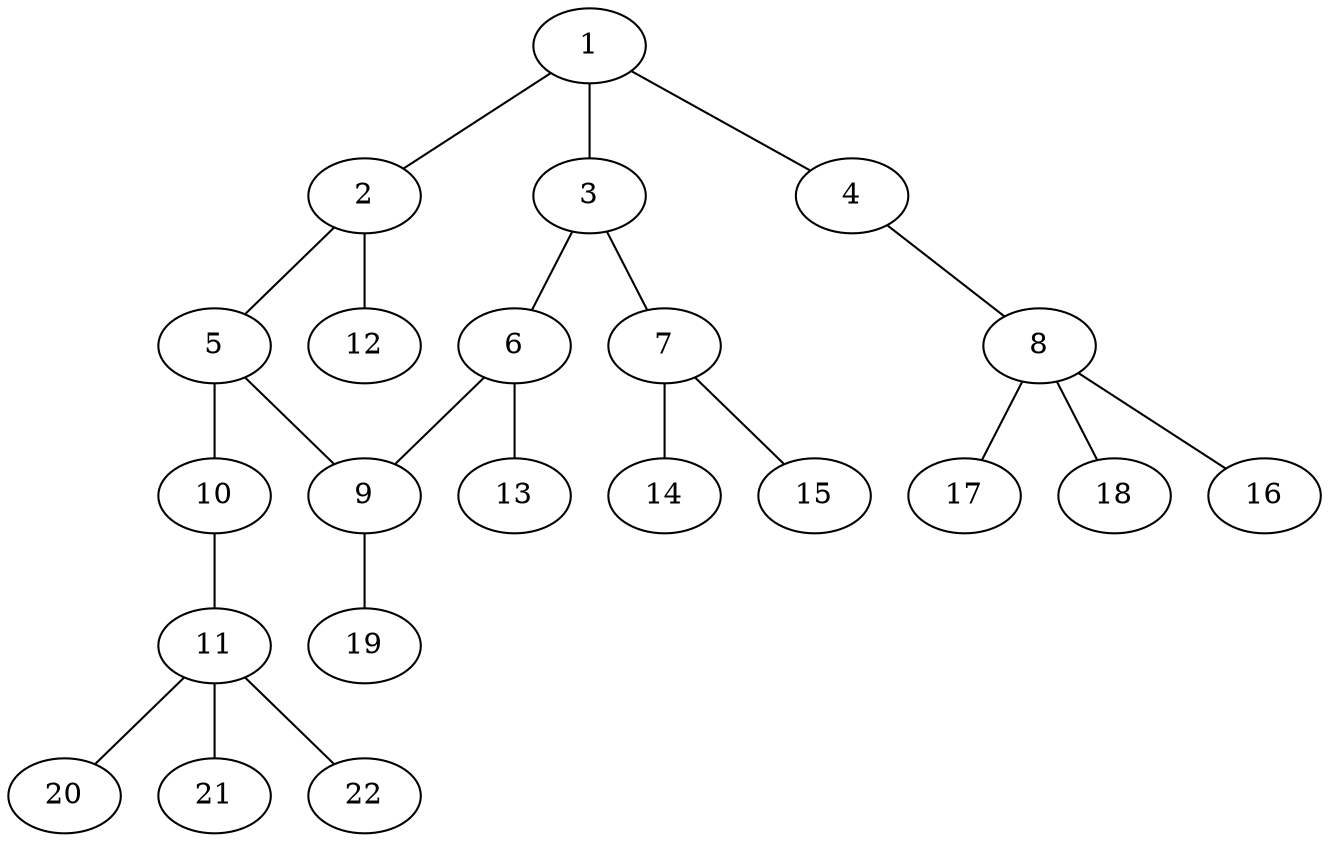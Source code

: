 graph molecule_3427 {
	1	 [chem=C];
	2	 [chem=C];
	1 -- 2	 [valence=1];
	3	 [chem=C];
	1 -- 3	 [valence=2];
	4	 [chem=O];
	1 -- 4	 [valence=1];
	5	 [chem=C];
	2 -- 5	 [valence=2];
	12	 [chem=H];
	2 -- 12	 [valence=1];
	6	 [chem=C];
	3 -- 6	 [valence=1];
	7	 [chem=N];
	3 -- 7	 [valence=1];
	8	 [chem=C];
	4 -- 8	 [valence=1];
	9	 [chem=C];
	5 -- 9	 [valence=1];
	10	 [chem=O];
	5 -- 10	 [valence=1];
	6 -- 9	 [valence=2];
	13	 [chem=H];
	6 -- 13	 [valence=1];
	14	 [chem=H];
	7 -- 14	 [valence=1];
	15	 [chem=H];
	7 -- 15	 [valence=1];
	16	 [chem=H];
	8 -- 16	 [valence=1];
	17	 [chem=H];
	8 -- 17	 [valence=1];
	18	 [chem=H];
	8 -- 18	 [valence=1];
	19	 [chem=H];
	9 -- 19	 [valence=1];
	11	 [chem=C];
	10 -- 11	 [valence=1];
	20	 [chem=H];
	11 -- 20	 [valence=1];
	21	 [chem=H];
	11 -- 21	 [valence=1];
	22	 [chem=H];
	11 -- 22	 [valence=1];
}
